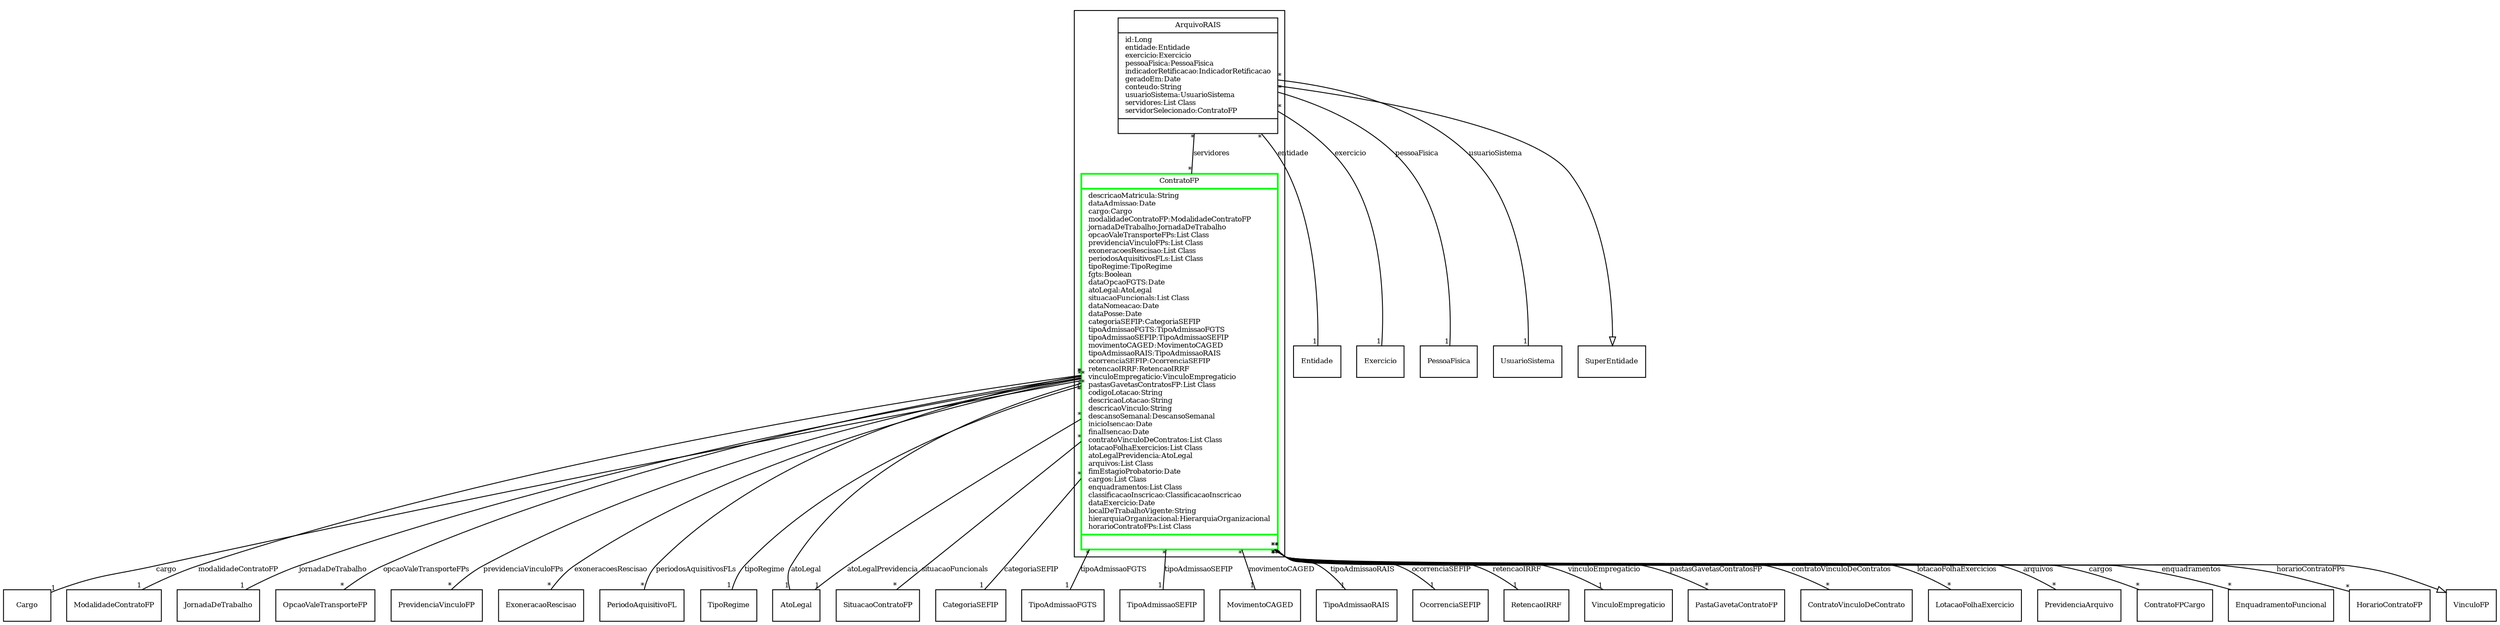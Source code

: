 digraph G{
fontname = "Times-Roman"
fontsize = 8

node [
        fontname = "Times-Roman"
        fontsize = 8
        shape = "record"
]

edge [
        fontname = "Times-Roman"
        fontsize = 8
]

subgraph clusterARQUIVO_RAIS
{
ArquivoRAIS [label = "{ArquivoRAIS|id:Long\lentidade:Entidade\lexercicio:Exercicio\lpessoaFisica:PessoaFisica\lindicadorRetificacao:IndicadorRetificacao\lgeradoEm:Date\lconteudo:String\lusuarioSistema:UsuarioSistema\lservidores:List Class\lservidorSelecionado:ContratoFP\l|\l}"]
ContratoFP [style=bold,color="#00FF00"label = "{ContratoFP|descricaoMatricula:String\ldataAdmissao:Date\lcargo:Cargo\lmodalidadeContratoFP:ModalidadeContratoFP\ljornadaDeTrabalho:JornadaDeTrabalho\lopcaoValeTransporteFPs:List Class\lprevidenciaVinculoFPs:List Class\lexoneracoesRescisao:List Class\lperiodosAquisitivosFLs:List Class\ltipoRegime:TipoRegime\lfgts:Boolean\ldataOpcaoFGTS:Date\latoLegal:AtoLegal\lsituacaoFuncionals:List Class\ldataNomeacao:Date\ldataPosse:Date\lcategoriaSEFIP:CategoriaSEFIP\ltipoAdmissaoFGTS:TipoAdmissaoFGTS\ltipoAdmissaoSEFIP:TipoAdmissaoSEFIP\lmovimentoCAGED:MovimentoCAGED\ltipoAdmissaoRAIS:TipoAdmissaoRAIS\locorrenciaSEFIP:OcorrenciaSEFIP\lretencaoIRRF:RetencaoIRRF\lvinculoEmpregaticio:VinculoEmpregaticio\lpastasGavetasContratosFP:List Class\lcodigoLotacao:String\ldescricaoLotacao:String\ldescricaoVinculo:String\ldescansoSemanal:DescansoSemanal\linicioIsencao:Date\lfinalIsencao:Date\lcontratoVinculoDeContratos:List Class\llotacaoFolhaExercicios:List Class\latoLegalPrevidencia:AtoLegal\larquivos:List Class\lfimEstagioProbatorio:Date\lcargos:List Class\lenquadramentos:List Class\lclassificacaoInscricao:ClassificacaoInscricao\ldataExercicio:Date\llocalDeTrabalhoVigente:String\lhierarquiaOrganizacional:HierarquiaOrganizacional\lhorarioContratoFPs:List Class\l|\l}"]
}
edge [arrowhead = "none" headlabel = "1" taillabel = "*"] ArquivoRAIS -> Entidade [label = "entidade"]
edge [arrowhead = "none" headlabel = "1" taillabel = "*"] ArquivoRAIS -> Exercicio [label = "exercicio"]
edge [arrowhead = "none" headlabel = "1" taillabel = "*"] ArquivoRAIS -> PessoaFisica [label = "pessoaFisica"]
edge [arrowhead = "none" headlabel = "1" taillabel = "*"] ArquivoRAIS -> UsuarioSistema [label = "usuarioSistema"]
edge [arrowhead = "none" headlabel = "*" taillabel = "*"] ArquivoRAIS -> ContratoFP [label = "servidores"]
edge [ arrowhead = "empty" headlabel = "" taillabel = ""] ArquivoRAIS -> SuperEntidade
edge [arrowhead = "none" headlabel = "1" taillabel = "*"] ContratoFP -> Cargo [label = "cargo"]
edge [arrowhead = "none" headlabel = "1" taillabel = "*"] ContratoFP -> ModalidadeContratoFP [label = "modalidadeContratoFP"]
edge [arrowhead = "none" headlabel = "1" taillabel = "*"] ContratoFP -> JornadaDeTrabalho [label = "jornadaDeTrabalho"]
edge [arrowhead = "none" headlabel = "*" taillabel = "*"] ContratoFP -> OpcaoValeTransporteFP [label = "opcaoValeTransporteFPs"]
edge [arrowhead = "none" headlabel = "*" taillabel = "*"] ContratoFP -> PrevidenciaVinculoFP [label = "previdenciaVinculoFPs"]
edge [arrowhead = "none" headlabel = "*" taillabel = "*"] ContratoFP -> ExoneracaoRescisao [label = "exoneracoesRescisao"]
edge [arrowhead = "none" headlabel = "*" taillabel = "*"] ContratoFP -> PeriodoAquisitivoFL [label = "periodosAquisitivosFLs"]
edge [arrowhead = "none" headlabel = "1" taillabel = "*"] ContratoFP -> TipoRegime [label = "tipoRegime"]
edge [arrowhead = "none" headlabel = "1" taillabel = "1"] ContratoFP -> AtoLegal [label = "atoLegal"]
edge [arrowhead = "none" headlabel = "*" taillabel = "*"] ContratoFP -> SituacaoContratoFP [label = "situacaoFuncionals"]
edge [arrowhead = "none" headlabel = "1" taillabel = "*"] ContratoFP -> CategoriaSEFIP [label = "categoriaSEFIP"]
edge [arrowhead = "none" headlabel = "1" taillabel = "*"] ContratoFP -> TipoAdmissaoFGTS [label = "tipoAdmissaoFGTS"]
edge [arrowhead = "none" headlabel = "1" taillabel = "*"] ContratoFP -> TipoAdmissaoSEFIP [label = "tipoAdmissaoSEFIP"]
edge [arrowhead = "none" headlabel = "1" taillabel = "*"] ContratoFP -> MovimentoCAGED [label = "movimentoCAGED"]
edge [arrowhead = "none" headlabel = "1" taillabel = "*"] ContratoFP -> TipoAdmissaoRAIS [label = "tipoAdmissaoRAIS"]
edge [arrowhead = "none" headlabel = "1" taillabel = "*"] ContratoFP -> OcorrenciaSEFIP [label = "ocorrenciaSEFIP"]
edge [arrowhead = "none" headlabel = "1" taillabel = "*"] ContratoFP -> RetencaoIRRF [label = "retencaoIRRF"]
edge [arrowhead = "none" headlabel = "1" taillabel = "*"] ContratoFP -> VinculoEmpregaticio [label = "vinculoEmpregaticio"]
edge [arrowhead = "none" headlabel = "*" taillabel = "*"] ContratoFP -> PastaGavetaContratoFP [label = "pastasGavetasContratosFP"]
edge [arrowhead = "none" headlabel = "*" taillabel = "*"] ContratoFP -> ContratoVinculoDeContrato [label = "contratoVinculoDeContratos"]
edge [arrowhead = "none" headlabel = "*" taillabel = "*"] ContratoFP -> LotacaoFolhaExercicio [label = "lotacaoFolhaExercicios"]
edge [arrowhead = "none" headlabel = "1" taillabel = "*"] ContratoFP -> AtoLegal [label = "atoLegalPrevidencia"]
edge [arrowhead = "none" headlabel = "*" taillabel = "*"] ContratoFP -> PrevidenciaArquivo [label = "arquivos"]
edge [arrowhead = "none" headlabel = "*" taillabel = "*"] ContratoFP -> ContratoFPCargo [label = "cargos"]
edge [arrowhead = "none" headlabel = "*" taillabel = "*"] ContratoFP -> EnquadramentoFuncional [label = "enquadramentos"]
edge [arrowhead = "none" headlabel = "*" taillabel = "*"] ContratoFP -> HorarioContratoFP [label = "horarioContratoFPs"]
edge [ arrowhead = "empty" headlabel = "" taillabel = ""] ContratoFP -> VinculoFP
}

